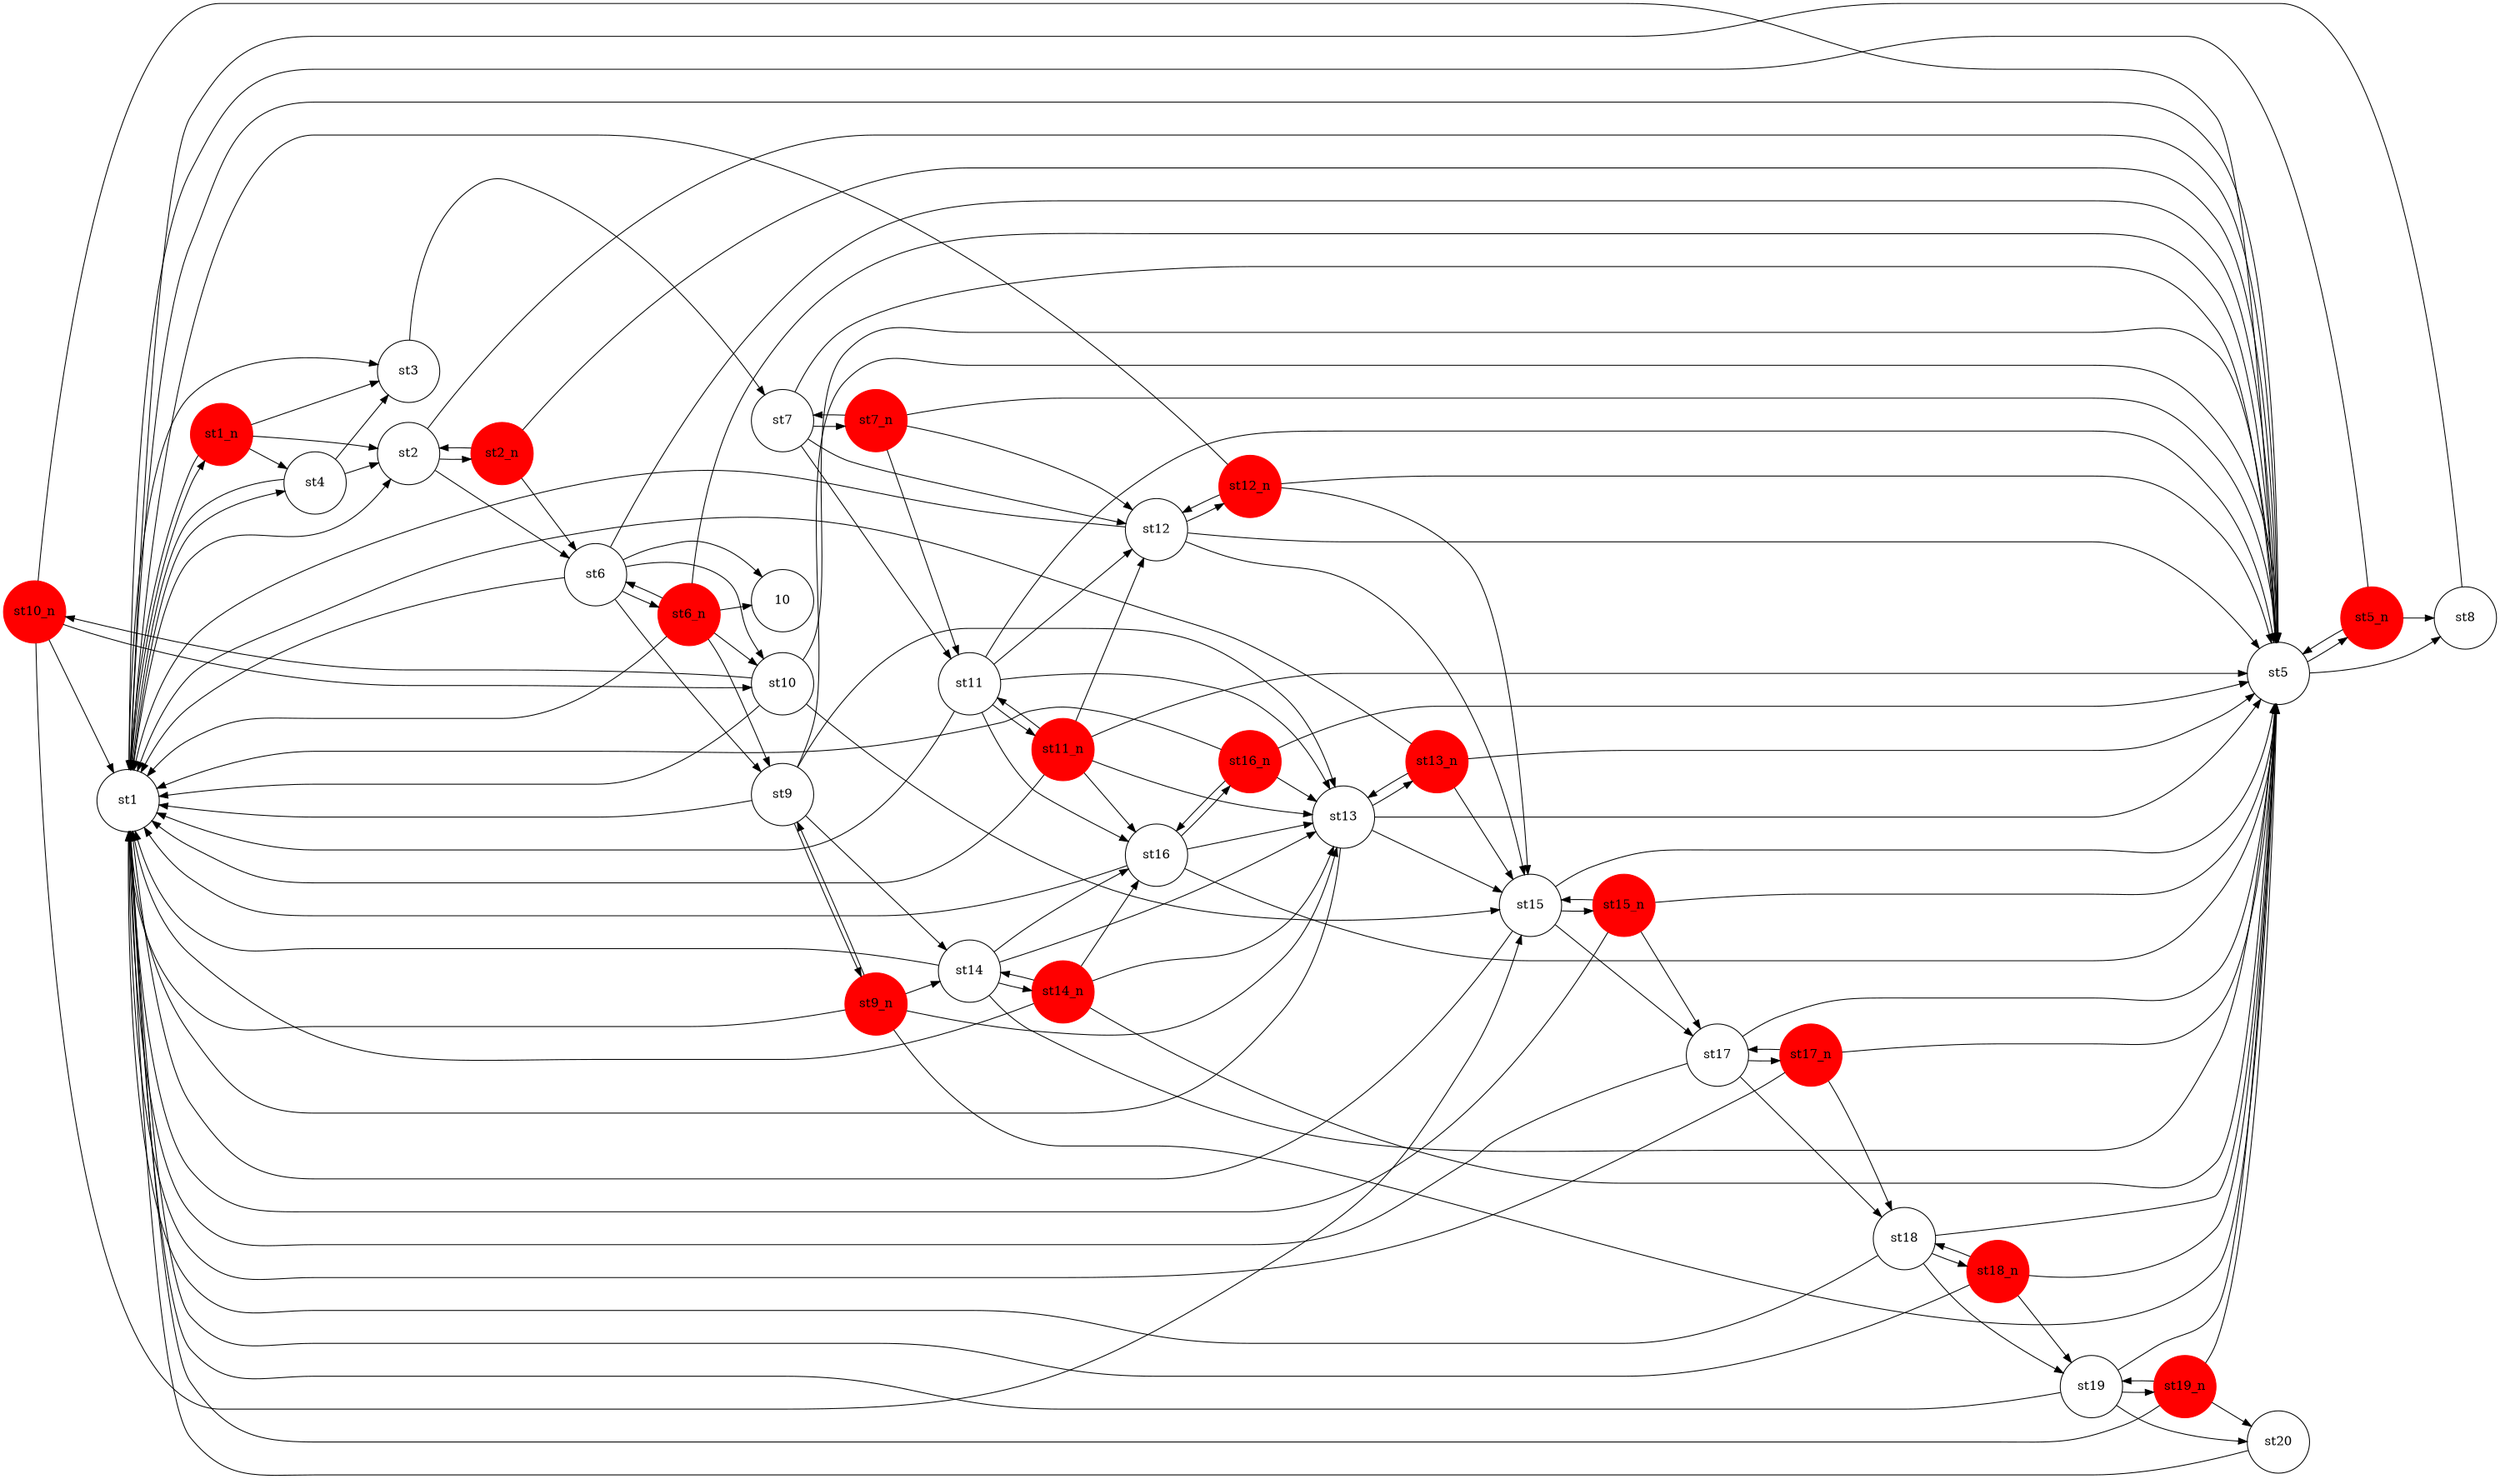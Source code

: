 #Total states is 0, including 0 states and 0 newstates
#Total transisions is 0, including 0 transistions and 0 new transitions
digraph finite_state_machine {
	rankdir=LR;
	size="20,20";
	resolution="300";
	overlap=false;

	node [shape = circle, fixedsize=true, width = 1, color = red, style = filled];
	st10_n;
 	st11_n;
 	st12_n;
 	st13_n;
 	st14_n;
 	st15_n;
 	st16_n;
 	st17_n;
 	st18_n;
 	st19_n;
 	st1_n;
 	st2_n;
 	st5_n;
 	st6_n;
 	st7_n;
 	st9_n;
 
	node [shape = circle, color = black, style = unfilled];
	st1;
 	st10;
 	st11;
 	st12;
 	st13;
 	st14;
 	st15;
 	st16;
 	st17;
 	st18;
 	st19;
 	st2;
 	st20;
 	st3;
 	st4;
 	st5;
 	st6;
 	st7;
 	st8;
 	st9;
 	st1 -> st1_n;
	st1 -> st2;
	st1 -> st3;
	st1 -> st4;
	st10 -> st1;
	st10 -> st10_n;
	st10 -> st15;
	st10 -> st5;
	st10_n -> st1;
	st10_n -> st10;
	st10_n -> st15;
	st10_n -> st5;
	st11 -> st1;
	st11 -> st11_n;
	st11 -> st12;
	st11 -> st13;
	st11 -> st16;
	st11 -> st5;
	st11_n -> st1;
	st11_n -> st11;
	st11_n -> st12;
	st11_n -> st13;
	st11_n -> st16;
	st11_n -> st5;
	st12 -> st1;
	st12 -> st12_n;
	st12 -> st15;
	st12 -> st5;
	st12_n -> st1;
	st12_n -> st12;
	st12_n -> st15;
	st12_n -> st5;
	st13 -> st1;
	st13 -> st13_n;
	st13 -> st15;
	st13 -> st5;
	st13_n -> st1;
	st13_n -> st13;
	st13_n -> st15;
	st13_n -> st5;
	st14 -> st1;
	st14 -> st13;
	st14 -> st14_n;
	st14 -> st16;
	st14 -> st5;
	st14_n -> st1;
	st14_n -> st13;
	st14_n -> st14;
	st14_n -> st16;
	st14_n -> st5;
	st15 -> st1;
	st15 -> st15_n;
	st15 -> st17;
	st15 -> st5;
	st15_n -> st1;
	st15_n -> st15;
	st15_n -> st17;
	st15_n -> st5;
	st16 -> st1;
	st16 -> st13;
	st16 -> st16_n;
	st16 -> st5;
	st16_n -> st1;
	st16_n -> st13;
	st16_n -> st16;
	st16_n -> st5;
	st17 -> st1;
	st17 -> st17_n;
	st17 -> st18;
	st17 -> st5;
	st17_n -> st1;
	st17_n -> st17;
	st17_n -> st18;
	st17_n -> st5;
	st18 -> st1;
	st18 -> st18_n;
	st18 -> st19;
	st18 -> st5;
	st18_n -> st1;
	st18_n -> st18;
	st18_n -> st19;
	st18_n -> st5;
	st19 -> st1;
	st19 -> st19_n;
	st19 -> st20;
	st19 -> st5;
	st19_n -> st1;
	st19_n -> st19;
	st19_n -> st20;
	st19_n -> st5;
	st1_n -> st1;
	st1_n -> st2;
	st1_n -> st3;
	st1_n -> st4;
	st2 -> st2_n;
	st2 -> st5;
	st2 -> st6;
	st20 -> st1;
	st2_n -> st2;
	st2_n -> st5;
	st2_n -> st6;
	st3 -> st7;
	st4 -> st1;
	st4 -> st2;
	st4 -> st3;
	st5 -> st1;
	st5 -> st5_n;
	st5 -> st8;
	st5_n -> st1;
	st5_n -> st5;
	st5_n -> st8;
	st6 -> 10;
	st6 -> st1;
	st6 -> st10;
	st6 -> st5;
	st6 -> st6_n;
	st6 -> st9;
	st6_n -> 10;
	st6_n -> st1;
	st6_n -> st10;
	st6_n -> st5;
	st6_n -> st6;
	st6_n -> st9;
	st7 -> st11;
	st7 -> st12;
	st7 -> st5;
	st7 -> st7_n;
	st7_n -> st11;
	st7_n -> st12;
	st7_n -> st5;
	st7_n -> st7;
	st8 -> st1;
	st9 -> st1;
	st9 -> st13;
	st9 -> st14;
	st9 -> st5;
	st9 -> st9_n;
	st9_n -> st1;
	st9_n -> st13;
	st9_n -> st14;
	st9_n -> st5;
	st9_n -> st9;
}
